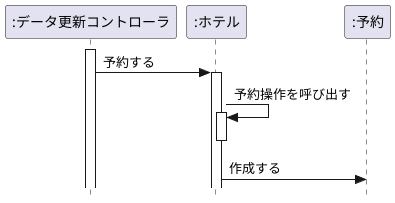 @startuml
hide footbox
skinparam style strictuml /' 厳密なUMLに準拠する'/
participant ":データ更新コントローラ" as controller
participant ":ホテル" as hotel
activate controller
controller -> hotel: 予約する
activate hotel
hotel -> hotel: 予約操作を呼び出す
activate hotel
deactivate hotel
hotel -> ":予約": 作成する
@enduml